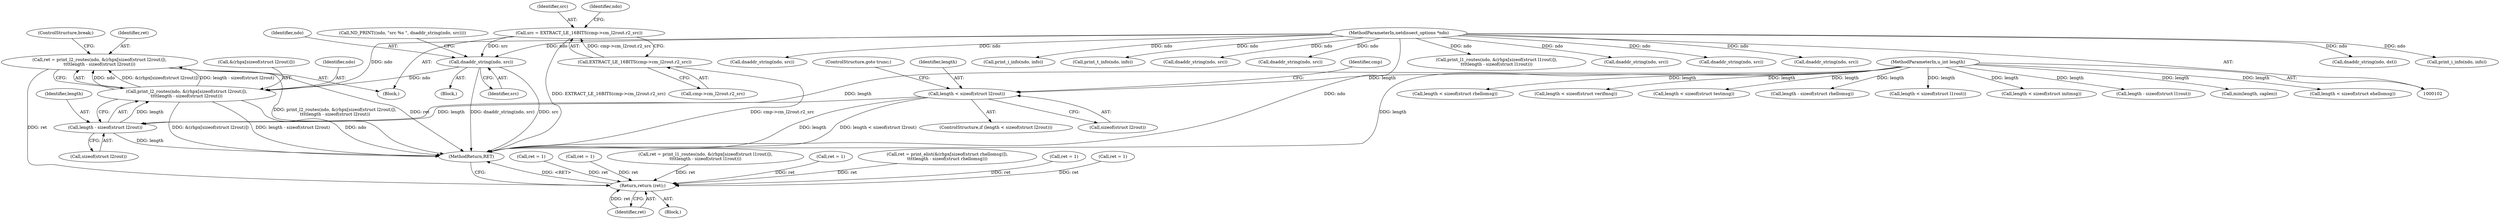 digraph "0_tcpdump_c6e0531b5def26ecf912e8de6ade86cbdaed3751_0@integer" {
"1000409" [label="(Call,ret = print_l2_routes(ndo, &(rhpx[sizeof(struct l2rout)]),\n\t\t\t\tlength - sizeof(struct l2rout)))"];
"1000411" [label="(Call,print_l2_routes(ndo, &(rhpx[sizeof(struct l2rout)]),\n\t\t\t\tlength - sizeof(struct l2rout)))"];
"1000406" [label="(Call,dnaddr_string(ndo, src))"];
"1000103" [label="(MethodParameterIn,netdissect_options *ndo)"];
"1000393" [label="(Call,src = EXTRACT_LE_16BITS(cmp->cm_l2rout.r2_src))"];
"1000395" [label="(Call,EXTRACT_LE_16BITS(cmp->cm_l2rout.r2_src))"];
"1000418" [label="(Call,length - sizeof(struct l2rout))"];
"1000384" [label="(Call,length < sizeof(struct l2rout))"];
"1000105" [label="(MethodParameterIn,u_int length)"];
"1000717" [label="(Return,return (ret);)"];
"1000413" [label="(Call,&(rhpx[sizeof(struct l2rout)]))"];
"1000249" [label="(Call,length < sizeof(struct verifmsg))"];
"1000691" [label="(Call,dnaddr_string(ndo, dst))"];
"1000670" [label="(Call,print_i_info(ndo, info))"];
"1000412" [label="(Identifier,ndo)"];
"1000239" [label="(Call,ret = 1)"];
"1000407" [label="(Identifier,ndo)"];
"1000361" [label="(Call,dnaddr_string(ndo, src))"];
"1000404" [label="(Block,)"];
"1000105" [label="(MethodParameterIn,u_int length)"];
"1000294" [label="(Call,length < sizeof(struct testmsg))"];
"1000517" [label="(Call,print_i_info(ndo, info))"];
"1000384" [label="(Call,length < sizeof(struct l2rout))"];
"1000218" [label="(Call,print_t_info(ndo, info))"];
"1000422" [label="(ControlStructure,break;)"];
"1000418" [label="(Call,length - sizeof(struct l2rout))"];
"1000697" [label="(Call,ret = 1)"];
"1000685" [label="(Call,dnaddr_string(ndo, src))"];
"1000325" [label="(Call,dnaddr_string(ndo, src))"];
"1000395" [label="(Call,EXTRACT_LE_16BITS(cmp->cm_l2rout.r2_src))"];
"1000548" [label="(Call,length - sizeof(struct rhellomsg))"];
"1000388" [label="(ControlStructure,goto trunc;)"];
"1000420" [label="(Call,sizeof(struct l2rout))"];
"1000339" [label="(Call,length < sizeof(struct l1rout))"];
"1000419" [label="(Identifier,length)"];
"1000366" [label="(Call,print_l1_routes(ndo, &(rhpx[sizeof(struct l1rout)]),\n\t\t\t\tlength - sizeof(struct l1rout)))"];
"1000396" [label="(Call,cmp->cm_l2rout.r2_src)"];
"1000153" [label="(Call,length < sizeof(struct initmsg))"];
"1000393" [label="(Call,src = EXTRACT_LE_16BITS(cmp->cm_l2rout.r2_src))"];
"1000409" [label="(Call,ret = print_l2_routes(ndo, &(rhpx[sizeof(struct l2rout)]),\n\t\t\t\tlength - sizeof(struct l2rout)))"];
"1000410" [label="(Identifier,ret)"];
"1000411" [label="(Call,print_l2_routes(ndo, &(rhpx[sizeof(struct l2rout)]),\n\t\t\t\tlength - sizeof(struct l2rout)))"];
"1000717" [label="(Return,return (ret);)"];
"1000406" [label="(Call,dnaddr_string(ndo, src))"];
"1000394" [label="(Identifier,src)"];
"1000364" [label="(Call,ret = print_l1_routes(ndo, &(rhpx[sizeof(struct l1rout)]),\n\t\t\t\tlength - sizeof(struct l1rout)))"];
"1000713" [label="(Call,ret = 1)"];
"1000718" [label="(Identifier,ret)"];
"1000540" [label="(Call,ret = print_elist(&(rhpx[sizeof(struct rhellomsg)]),\n\t\t\t\tlength - sizeof(struct rhellomsg)))"];
"1000401" [label="(Call,ND_PRINT((ndo, \"src %s \", dnaddr_string(ndo, src))))"];
"1000386" [label="(Call,sizeof(struct l2rout))"];
"1000103" [label="(MethodParameterIn,netdissect_options *ndo)"];
"1000227" [label="(Call,dnaddr_string(ndo, src))"];
"1000373" [label="(Call,length - sizeof(struct l1rout))"];
"1000146" [label="(Block,)"];
"1000710" [label="(Call,min(length, caplen))"];
"1000383" [label="(ControlStructure,if (length < sizeof(struct l2rout)))"];
"1000107" [label="(Block,)"];
"1000532" [label="(Call,dnaddr_string(ndo, src))"];
"1000722" [label="(MethodReturn,RET)"];
"1000329" [label="(Call,ret = 1)"];
"1000284" [label="(Call,ret = 1)"];
"1000408" [label="(Identifier,src)"];
"1000280" [label="(Call,dnaddr_string(ndo, src))"];
"1000385" [label="(Identifier,length)"];
"1000391" [label="(Identifier,cmp)"];
"1000403" [label="(Identifier,ndo)"];
"1000559" [label="(Call,length < sizeof(struct ehellomsg))"];
"1000429" [label="(Call,length < sizeof(struct rhellomsg))"];
"1000409" -> "1000146"  [label="AST: "];
"1000409" -> "1000411"  [label="CFG: "];
"1000410" -> "1000409"  [label="AST: "];
"1000411" -> "1000409"  [label="AST: "];
"1000422" -> "1000409"  [label="CFG: "];
"1000409" -> "1000722"  [label="DDG: print_l2_routes(ndo, &(rhpx[sizeof(struct l2rout)]),\n\t\t\t\tlength - sizeof(struct l2rout))"];
"1000409" -> "1000722"  [label="DDG: ret"];
"1000411" -> "1000409"  [label="DDG: ndo"];
"1000411" -> "1000409"  [label="DDG: &(rhpx[sizeof(struct l2rout)])"];
"1000411" -> "1000409"  [label="DDG: length - sizeof(struct l2rout)"];
"1000409" -> "1000717"  [label="DDG: ret"];
"1000411" -> "1000418"  [label="CFG: "];
"1000412" -> "1000411"  [label="AST: "];
"1000413" -> "1000411"  [label="AST: "];
"1000418" -> "1000411"  [label="AST: "];
"1000411" -> "1000722"  [label="DDG: ndo"];
"1000411" -> "1000722"  [label="DDG: &(rhpx[sizeof(struct l2rout)])"];
"1000411" -> "1000722"  [label="DDG: length - sizeof(struct l2rout)"];
"1000406" -> "1000411"  [label="DDG: ndo"];
"1000103" -> "1000411"  [label="DDG: ndo"];
"1000418" -> "1000411"  [label="DDG: length"];
"1000406" -> "1000404"  [label="AST: "];
"1000406" -> "1000408"  [label="CFG: "];
"1000407" -> "1000406"  [label="AST: "];
"1000408" -> "1000406"  [label="AST: "];
"1000401" -> "1000406"  [label="CFG: "];
"1000406" -> "1000722"  [label="DDG: src"];
"1000406" -> "1000722"  [label="DDG: dnaddr_string(ndo, src)"];
"1000103" -> "1000406"  [label="DDG: ndo"];
"1000393" -> "1000406"  [label="DDG: src"];
"1000103" -> "1000102"  [label="AST: "];
"1000103" -> "1000722"  [label="DDG: ndo"];
"1000103" -> "1000218"  [label="DDG: ndo"];
"1000103" -> "1000227"  [label="DDG: ndo"];
"1000103" -> "1000280"  [label="DDG: ndo"];
"1000103" -> "1000325"  [label="DDG: ndo"];
"1000103" -> "1000361"  [label="DDG: ndo"];
"1000103" -> "1000366"  [label="DDG: ndo"];
"1000103" -> "1000517"  [label="DDG: ndo"];
"1000103" -> "1000532"  [label="DDG: ndo"];
"1000103" -> "1000670"  [label="DDG: ndo"];
"1000103" -> "1000685"  [label="DDG: ndo"];
"1000103" -> "1000691"  [label="DDG: ndo"];
"1000393" -> "1000146"  [label="AST: "];
"1000393" -> "1000395"  [label="CFG: "];
"1000394" -> "1000393"  [label="AST: "];
"1000395" -> "1000393"  [label="AST: "];
"1000403" -> "1000393"  [label="CFG: "];
"1000393" -> "1000722"  [label="DDG: EXTRACT_LE_16BITS(cmp->cm_l2rout.r2_src)"];
"1000395" -> "1000393"  [label="DDG: cmp->cm_l2rout.r2_src"];
"1000395" -> "1000396"  [label="CFG: "];
"1000396" -> "1000395"  [label="AST: "];
"1000395" -> "1000722"  [label="DDG: cmp->cm_l2rout.r2_src"];
"1000418" -> "1000420"  [label="CFG: "];
"1000419" -> "1000418"  [label="AST: "];
"1000420" -> "1000418"  [label="AST: "];
"1000418" -> "1000722"  [label="DDG: length"];
"1000384" -> "1000418"  [label="DDG: length"];
"1000105" -> "1000418"  [label="DDG: length"];
"1000384" -> "1000383"  [label="AST: "];
"1000384" -> "1000386"  [label="CFG: "];
"1000385" -> "1000384"  [label="AST: "];
"1000386" -> "1000384"  [label="AST: "];
"1000388" -> "1000384"  [label="CFG: "];
"1000391" -> "1000384"  [label="CFG: "];
"1000384" -> "1000722"  [label="DDG: length < sizeof(struct l2rout)"];
"1000384" -> "1000722"  [label="DDG: length"];
"1000105" -> "1000384"  [label="DDG: length"];
"1000105" -> "1000102"  [label="AST: "];
"1000105" -> "1000722"  [label="DDG: length"];
"1000105" -> "1000153"  [label="DDG: length"];
"1000105" -> "1000249"  [label="DDG: length"];
"1000105" -> "1000294"  [label="DDG: length"];
"1000105" -> "1000339"  [label="DDG: length"];
"1000105" -> "1000373"  [label="DDG: length"];
"1000105" -> "1000429"  [label="DDG: length"];
"1000105" -> "1000548"  [label="DDG: length"];
"1000105" -> "1000559"  [label="DDG: length"];
"1000105" -> "1000710"  [label="DDG: length"];
"1000717" -> "1000107"  [label="AST: "];
"1000717" -> "1000718"  [label="CFG: "];
"1000718" -> "1000717"  [label="AST: "];
"1000722" -> "1000717"  [label="CFG: "];
"1000717" -> "1000722"  [label="DDG: <RET>"];
"1000718" -> "1000717"  [label="DDG: ret"];
"1000284" -> "1000717"  [label="DDG: ret"];
"1000239" -> "1000717"  [label="DDG: ret"];
"1000329" -> "1000717"  [label="DDG: ret"];
"1000697" -> "1000717"  [label="DDG: ret"];
"1000540" -> "1000717"  [label="DDG: ret"];
"1000713" -> "1000717"  [label="DDG: ret"];
"1000364" -> "1000717"  [label="DDG: ret"];
}
